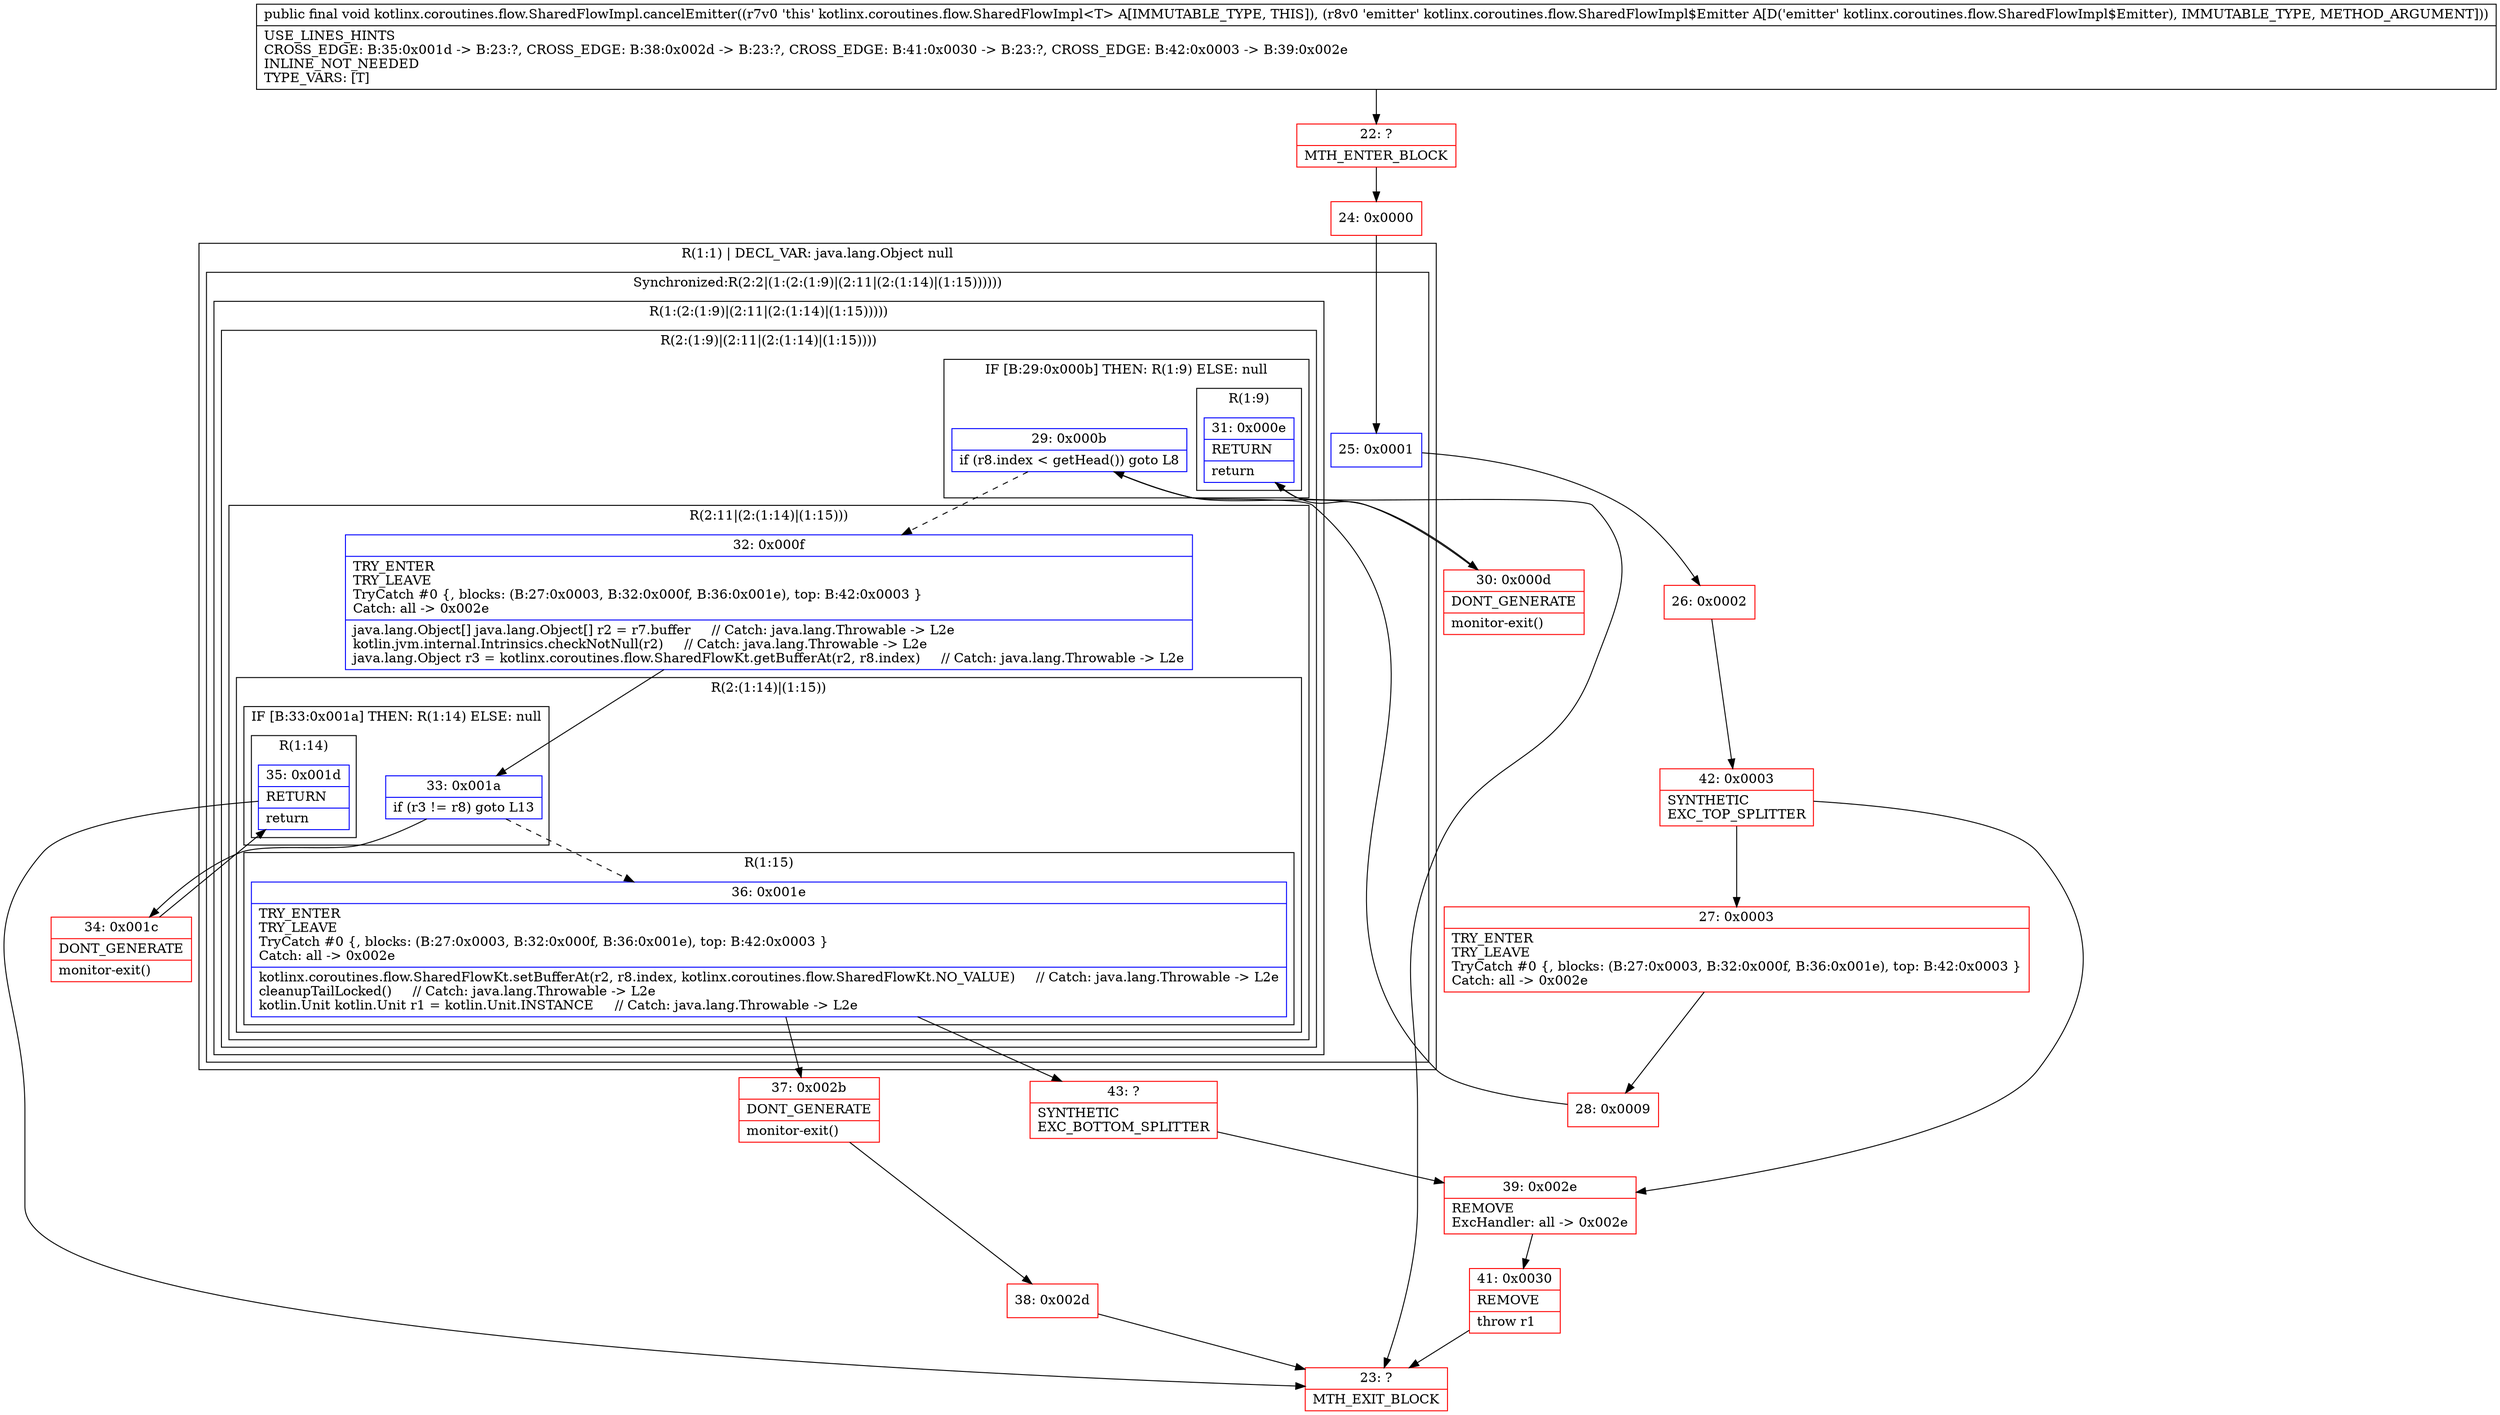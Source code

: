 digraph "CFG forkotlinx.coroutines.flow.SharedFlowImpl.cancelEmitter(Lkotlinx\/coroutines\/flow\/SharedFlowImpl$Emitter;)V" {
subgraph cluster_Region_897368570 {
label = "R(1:1) | DECL_VAR: java.lang.Object null\l";
node [shape=record,color=blue];
subgraph cluster_SynchronizedRegion_1003833058 {
label = "Synchronized:R(2:2|(1:(2:(1:9)|(2:11|(2:(1:14)|(1:15))))))";
node [shape=record,color=blue];
Node_25 [shape=record,label="{25\:\ 0x0001}"];
subgraph cluster_Region_1313818238 {
label = "R(1:(2:(1:9)|(2:11|(2:(1:14)|(1:15)))))";
node [shape=record,color=blue];
subgraph cluster_Region_864018305 {
label = "R(2:(1:9)|(2:11|(2:(1:14)|(1:15))))";
node [shape=record,color=blue];
subgraph cluster_IfRegion_1616886533 {
label = "IF [B:29:0x000b] THEN: R(1:9) ELSE: null";
node [shape=record,color=blue];
Node_29 [shape=record,label="{29\:\ 0x000b|if (r8.index \< getHead()) goto L8\l}"];
subgraph cluster_Region_1898709946 {
label = "R(1:9)";
node [shape=record,color=blue];
Node_31 [shape=record,label="{31\:\ 0x000e|RETURN\l|return\l}"];
}
}
subgraph cluster_Region_2072014668 {
label = "R(2:11|(2:(1:14)|(1:15)))";
node [shape=record,color=blue];
Node_32 [shape=record,label="{32\:\ 0x000f|TRY_ENTER\lTRY_LEAVE\lTryCatch #0 \{, blocks: (B:27:0x0003, B:32:0x000f, B:36:0x001e), top: B:42:0x0003 \}\lCatch: all \-\> 0x002e\l|java.lang.Object[] java.lang.Object[] r2 = r7.buffer     \/\/ Catch: java.lang.Throwable \-\> L2e\lkotlin.jvm.internal.Intrinsics.checkNotNull(r2)     \/\/ Catch: java.lang.Throwable \-\> L2e\ljava.lang.Object r3 = kotlinx.coroutines.flow.SharedFlowKt.getBufferAt(r2, r8.index)     \/\/ Catch: java.lang.Throwable \-\> L2e\l}"];
subgraph cluster_Region_1164236631 {
label = "R(2:(1:14)|(1:15))";
node [shape=record,color=blue];
subgraph cluster_IfRegion_578069623 {
label = "IF [B:33:0x001a] THEN: R(1:14) ELSE: null";
node [shape=record,color=blue];
Node_33 [shape=record,label="{33\:\ 0x001a|if (r3 != r8) goto L13\l}"];
subgraph cluster_Region_137010093 {
label = "R(1:14)";
node [shape=record,color=blue];
Node_35 [shape=record,label="{35\:\ 0x001d|RETURN\l|return\l}"];
}
}
subgraph cluster_Region_475231123 {
label = "R(1:15)";
node [shape=record,color=blue];
Node_36 [shape=record,label="{36\:\ 0x001e|TRY_ENTER\lTRY_LEAVE\lTryCatch #0 \{, blocks: (B:27:0x0003, B:32:0x000f, B:36:0x001e), top: B:42:0x0003 \}\lCatch: all \-\> 0x002e\l|kotlinx.coroutines.flow.SharedFlowKt.setBufferAt(r2, r8.index, kotlinx.coroutines.flow.SharedFlowKt.NO_VALUE)     \/\/ Catch: java.lang.Throwable \-\> L2e\lcleanupTailLocked()     \/\/ Catch: java.lang.Throwable \-\> L2e\lkotlin.Unit kotlin.Unit r1 = kotlin.Unit.INSTANCE     \/\/ Catch: java.lang.Throwable \-\> L2e\l}"];
}
}
}
}
}
}
}
Node_22 [shape=record,color=red,label="{22\:\ ?|MTH_ENTER_BLOCK\l}"];
Node_24 [shape=record,color=red,label="{24\:\ 0x0000}"];
Node_26 [shape=record,color=red,label="{26\:\ 0x0002}"];
Node_42 [shape=record,color=red,label="{42\:\ 0x0003|SYNTHETIC\lEXC_TOP_SPLITTER\l}"];
Node_27 [shape=record,color=red,label="{27\:\ 0x0003|TRY_ENTER\lTRY_LEAVE\lTryCatch #0 \{, blocks: (B:27:0x0003, B:32:0x000f, B:36:0x001e), top: B:42:0x0003 \}\lCatch: all \-\> 0x002e\l}"];
Node_28 [shape=record,color=red,label="{28\:\ 0x0009}"];
Node_30 [shape=record,color=red,label="{30\:\ 0x000d|DONT_GENERATE\l|monitor\-exit()\l}"];
Node_23 [shape=record,color=red,label="{23\:\ ?|MTH_EXIT_BLOCK\l}"];
Node_34 [shape=record,color=red,label="{34\:\ 0x001c|DONT_GENERATE\l|monitor\-exit()\l}"];
Node_37 [shape=record,color=red,label="{37\:\ 0x002b|DONT_GENERATE\l|monitor\-exit()\l}"];
Node_38 [shape=record,color=red,label="{38\:\ 0x002d}"];
Node_43 [shape=record,color=red,label="{43\:\ ?|SYNTHETIC\lEXC_BOTTOM_SPLITTER\l}"];
Node_39 [shape=record,color=red,label="{39\:\ 0x002e|REMOVE\lExcHandler: all \-\> 0x002e\l}"];
Node_41 [shape=record,color=red,label="{41\:\ 0x0030|REMOVE\l|throw r1\l}"];
MethodNode[shape=record,label="{public final void kotlinx.coroutines.flow.SharedFlowImpl.cancelEmitter((r7v0 'this' kotlinx.coroutines.flow.SharedFlowImpl\<T\> A[IMMUTABLE_TYPE, THIS]), (r8v0 'emitter' kotlinx.coroutines.flow.SharedFlowImpl$Emitter A[D('emitter' kotlinx.coroutines.flow.SharedFlowImpl$Emitter), IMMUTABLE_TYPE, METHOD_ARGUMENT]))  | USE_LINES_HINTS\lCROSS_EDGE: B:35:0x001d \-\> B:23:?, CROSS_EDGE: B:38:0x002d \-\> B:23:?, CROSS_EDGE: B:41:0x0030 \-\> B:23:?, CROSS_EDGE: B:42:0x0003 \-\> B:39:0x002e\lINLINE_NOT_NEEDED\lTYPE_VARS: [T]\l}"];
MethodNode -> Node_22;Node_25 -> Node_26;
Node_29 -> Node_30;
Node_29 -> Node_32[style=dashed];
Node_31 -> Node_23;
Node_32 -> Node_33;
Node_33 -> Node_34;
Node_33 -> Node_36[style=dashed];
Node_35 -> Node_23;
Node_36 -> Node_37;
Node_36 -> Node_43;
Node_22 -> Node_24;
Node_24 -> Node_25;
Node_26 -> Node_42;
Node_42 -> Node_27;
Node_42 -> Node_39;
Node_27 -> Node_28;
Node_28 -> Node_29;
Node_30 -> Node_31;
Node_34 -> Node_35;
Node_37 -> Node_38;
Node_38 -> Node_23;
Node_43 -> Node_39;
Node_39 -> Node_41;
Node_41 -> Node_23;
}

